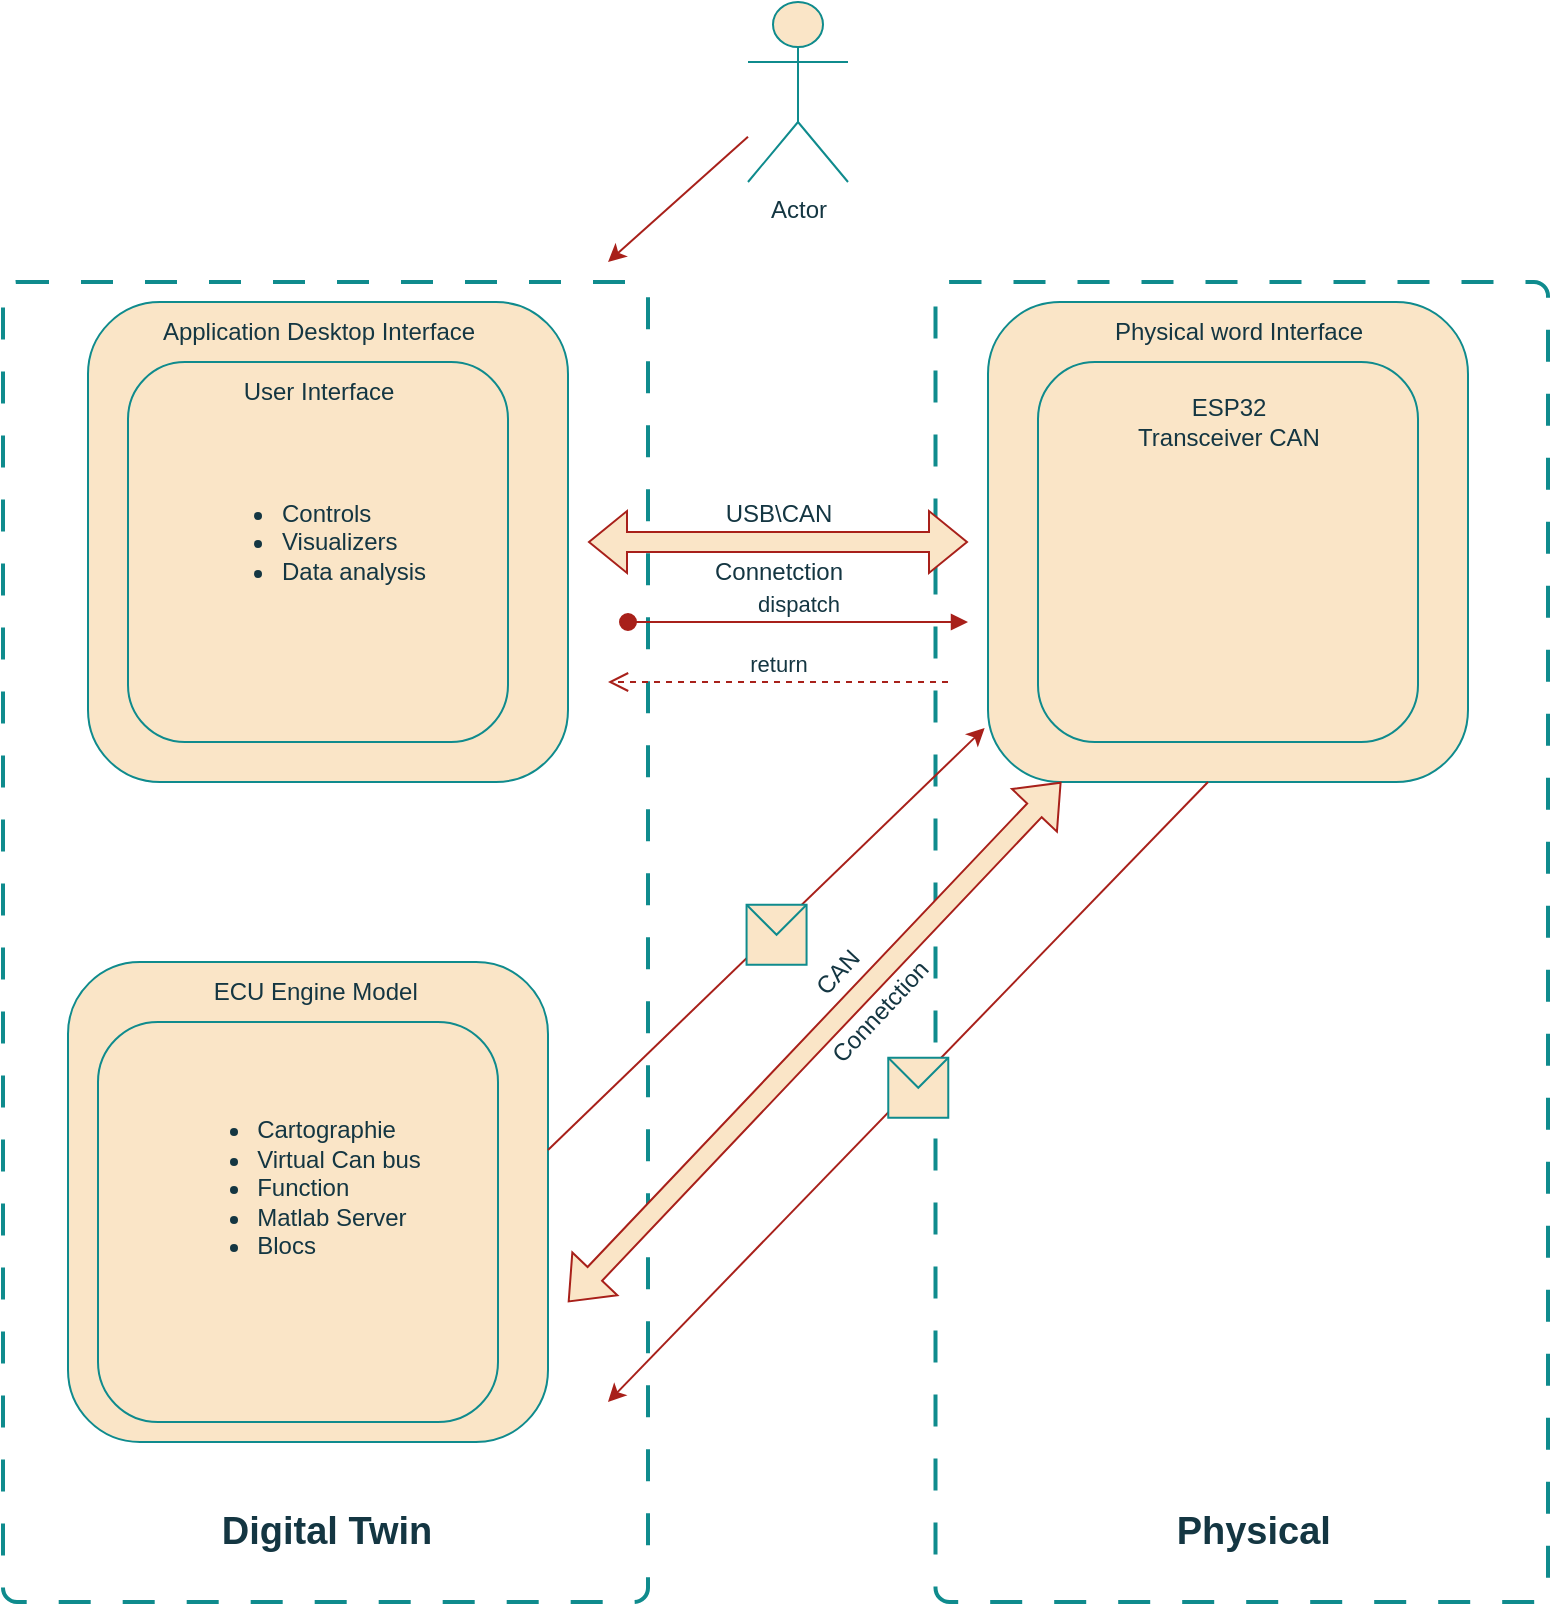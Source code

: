 <mxfile version="26.2.13">
  <diagram name="Page-1" id="5hn8GIaq7-KskKJtw2Yz">
    <mxGraphModel dx="1915" dy="714" grid="1" gridSize="10" guides="1" tooltips="1" connect="1" arrows="1" fold="1" page="1" pageScale="1" pageWidth="827" pageHeight="1169" math="0" shadow="0">
      <root>
        <mxCell id="0" />
        <mxCell id="1" parent="0" />
        <mxCell id="ULHeYHU-LRxy92R-aEvW-29" value="" style="rounded=1;whiteSpace=wrap;html=1;absoluteArcSize=1;arcSize=14;strokeWidth=2;strokeColor=#0F8B8D;fontColor=#143642;fillColor=light-dark(#FFFFFF,#36240A);dashed=1;dashPattern=8 8;" vertex="1" parent="1">
          <mxGeometry x="473.75" y="150" width="306.25" height="660" as="geometry" />
        </mxCell>
        <mxCell id="ULHeYHU-LRxy92R-aEvW-28" value="" style="rounded=1;whiteSpace=wrap;html=1;absoluteArcSize=1;arcSize=14;strokeWidth=2;strokeColor=#0F8B8D;fontColor=#143642;fillColor=light-dark(#FFFFFF,#36240A);dashed=1;dashPattern=8 8;" vertex="1" parent="1">
          <mxGeometry x="7.5" y="150" width="322.5" height="660" as="geometry" />
        </mxCell>
        <mxCell id="ULHeYHU-LRxy92R-aEvW-15" value="" style="whiteSpace=wrap;html=1;aspect=fixed;rounded=1;labelBackgroundColor=none;fillColor=#FAE5C7;strokeColor=#0F8B8D;fontColor=#143642;" vertex="1" parent="1">
          <mxGeometry x="40" y="490" width="240" height="240" as="geometry" />
        </mxCell>
        <mxCell id="ULHeYHU-LRxy92R-aEvW-1" value="" style="whiteSpace=wrap;html=1;aspect=fixed;rounded=1;labelBackgroundColor=none;fillColor=#FAE5C7;strokeColor=#0F8B8D;fontColor=#143642;" vertex="1" parent="1">
          <mxGeometry x="50" y="160" width="240" height="240" as="geometry" />
        </mxCell>
        <mxCell id="ULHeYHU-LRxy92R-aEvW-2" value="Actor" style="shape=umlActor;verticalLabelPosition=bottom;verticalAlign=top;html=1;outlineConnect=0;rounded=1;labelBackgroundColor=none;fillColor=#FAE5C7;strokeColor=#0F8B8D;fontColor=#143642;" vertex="1" parent="1">
          <mxGeometry x="380" y="10" width="50" height="90" as="geometry" />
        </mxCell>
        <mxCell id="ULHeYHU-LRxy92R-aEvW-3" value="" style="whiteSpace=wrap;html=1;aspect=fixed;fillColor=#FAE5C7;rounded=1;labelBackgroundColor=none;strokeColor=#0F8B8D;fontColor=#143642;" vertex="1" parent="1">
          <mxGeometry x="70" y="190" width="190" height="190" as="geometry" />
        </mxCell>
        <mxCell id="ULHeYHU-LRxy92R-aEvW-5" value="Application Desktop Interface" style="text;html=1;align=center;verticalAlign=middle;resizable=0;points=[];autosize=1;strokeColor=none;fillColor=none;rounded=1;labelBackgroundColor=none;fontColor=#143642;" vertex="1" parent="1">
          <mxGeometry x="75" y="160" width="180" height="30" as="geometry" />
        </mxCell>
        <mxCell id="ULHeYHU-LRxy92R-aEvW-6" value="User Interface" style="text;html=1;align=center;verticalAlign=middle;resizable=0;points=[];autosize=1;strokeColor=none;fillColor=none;rounded=1;labelBackgroundColor=none;fontColor=#143642;" vertex="1" parent="1">
          <mxGeometry x="115" y="190" width="100" height="30" as="geometry" />
        </mxCell>
        <mxCell id="ULHeYHU-LRxy92R-aEvW-7" value="&lt;ul&gt;&lt;li&gt;Controls&amp;nbsp;&lt;/li&gt;&lt;li&gt;Visualizers&lt;/li&gt;&lt;li&gt;Data analysis&lt;/li&gt;&lt;/ul&gt;" style="text;html=1;align=left;verticalAlign=middle;resizable=0;points=[];autosize=1;strokeColor=none;fillColor=none;rounded=1;labelBackgroundColor=none;fontColor=#143642;" vertex="1" parent="1">
          <mxGeometry x="105" y="240" width="140" height="80" as="geometry" />
        </mxCell>
        <mxCell id="ULHeYHU-LRxy92R-aEvW-8" value="" style="whiteSpace=wrap;html=1;aspect=fixed;rounded=1;labelBackgroundColor=none;fillColor=#FAE5C7;strokeColor=#0F8B8D;fontColor=#143642;" vertex="1" parent="1">
          <mxGeometry x="500" y="160" width="240" height="240" as="geometry" />
        </mxCell>
        <mxCell id="ULHeYHU-LRxy92R-aEvW-9" value="" style="whiteSpace=wrap;html=1;aspect=fixed;fillColor=#FAE5C7;rounded=1;labelBackgroundColor=none;strokeColor=#0F8B8D;fontColor=#143642;" vertex="1" parent="1">
          <mxGeometry x="525" y="190" width="190" height="190" as="geometry" />
        </mxCell>
        <mxCell id="ULHeYHU-LRxy92R-aEvW-10" value="Physical word Interface" style="text;html=1;align=center;verticalAlign=middle;resizable=0;points=[];autosize=1;strokeColor=none;fillColor=none;rounded=1;labelBackgroundColor=none;fontColor=#143642;" vertex="1" parent="1">
          <mxGeometry x="550" y="160" width="150" height="30" as="geometry" />
        </mxCell>
        <mxCell id="ULHeYHU-LRxy92R-aEvW-11" value="ESP32&lt;div&gt;Transceiver CAN&lt;/div&gt;" style="text;html=1;align=center;verticalAlign=middle;resizable=0;points=[];autosize=1;strokeColor=none;fillColor=none;rounded=1;labelBackgroundColor=none;fontColor=#143642;" vertex="1" parent="1">
          <mxGeometry x="565" y="200" width="110" height="40" as="geometry" />
        </mxCell>
        <mxCell id="ULHeYHU-LRxy92R-aEvW-12" value="" style="whiteSpace=wrap;html=1;aspect=fixed;fillColor=#FAE5C7;rounded=1;labelBackgroundColor=none;strokeColor=#0F8B8D;fontColor=#143642;" vertex="1" parent="1">
          <mxGeometry x="55" y="520" width="200" height="200" as="geometry" />
        </mxCell>
        <mxCell id="ULHeYHU-LRxy92R-aEvW-13" value="ECU Engine Model&amp;nbsp;" style="text;html=1;align=center;verticalAlign=middle;resizable=0;points=[];autosize=1;strokeColor=none;fillColor=none;rounded=1;labelBackgroundColor=none;fontColor=#143642;" vertex="1" parent="1">
          <mxGeometry x="100" y="490" width="130" height="30" as="geometry" />
        </mxCell>
        <mxCell id="ULHeYHU-LRxy92R-aEvW-16" value="&lt;ul&gt;&lt;li style=&quot;text-align: left;&quot;&gt;Cartographie&amp;nbsp;&lt;/li&gt;&lt;li style=&quot;text-align: left;&quot;&gt;Virtual Can bus&lt;/li&gt;&lt;li style=&quot;text-align: left;&quot;&gt;Function&lt;/li&gt;&lt;li style=&quot;text-align: left;&quot;&gt;Matlab Server&lt;/li&gt;&lt;li style=&quot;text-align: left;&quot;&gt;Blocs&lt;/li&gt;&lt;/ul&gt;&lt;div&gt;&lt;br&gt;&lt;/div&gt;" style="text;html=1;align=center;verticalAlign=middle;resizable=0;points=[];autosize=1;strokeColor=none;fillColor=none;rounded=1;labelBackgroundColor=none;fontColor=#143642;" vertex="1" parent="1">
          <mxGeometry x="80" y="550" width="150" height="120" as="geometry" />
        </mxCell>
        <mxCell id="ULHeYHU-LRxy92R-aEvW-17" value="" style="shape=flexArrow;endArrow=classic;startArrow=classic;html=1;rounded=0;strokeColor=#A8201A;fontColor=#143642;fillColor=#FAE5C7;entryX=0.111;entryY=1.012;entryDx=0;entryDy=0;entryPerimeter=0;exitX=1;exitY=0.679;exitDx=0;exitDy=0;exitPerimeter=0;" edge="1" parent="1">
          <mxGeometry width="100" height="100" relative="1" as="geometry">
            <mxPoint x="290" y="660.08" as="sourcePoint" />
            <mxPoint x="536.64" y="400.0" as="targetPoint" />
          </mxGeometry>
        </mxCell>
        <mxCell id="ULHeYHU-LRxy92R-aEvW-18" value="" style="shape=flexArrow;endArrow=classic;startArrow=classic;html=1;rounded=0;strokeColor=#A8201A;fontColor=#143642;fillColor=#FAE5C7;" edge="1" parent="1">
          <mxGeometry width="100" height="100" relative="1" as="geometry">
            <mxPoint x="300" y="280" as="sourcePoint" />
            <mxPoint x="490" y="280" as="targetPoint" />
          </mxGeometry>
        </mxCell>
        <mxCell id="ULHeYHU-LRxy92R-aEvW-19" value="USB\CAN&lt;div&gt;&lt;br&gt;&lt;/div&gt;&lt;div&gt;Connetction&lt;/div&gt;" style="text;html=1;align=center;verticalAlign=middle;resizable=0;points=[];autosize=1;strokeColor=none;fillColor=none;rounded=1;labelBackgroundColor=none;fontColor=#143642;" vertex="1" parent="1">
          <mxGeometry x="350" y="250" width="90" height="60" as="geometry" />
        </mxCell>
        <mxCell id="ULHeYHU-LRxy92R-aEvW-20" value="CAN&lt;div&gt;&lt;br&gt;&lt;/div&gt;&lt;div&gt;Connetction&lt;/div&gt;" style="text;html=1;align=center;verticalAlign=middle;resizable=0;points=[];autosize=1;strokeColor=none;fillColor=none;rounded=1;labelBackgroundColor=none;fontColor=#143642;rotation=313;" vertex="1" parent="1">
          <mxGeometry x="390" y="475" width="90" height="60" as="geometry" />
        </mxCell>
        <mxCell id="ULHeYHU-LRxy92R-aEvW-22" value="" style="endArrow=classic;html=1;rounded=0;strokeColor=#A8201A;fontColor=#143642;fillColor=#FAE5C7;" edge="1" parent="1">
          <mxGeometry relative="1" as="geometry">
            <mxPoint x="610" y="400" as="sourcePoint" />
            <mxPoint x="310" y="710" as="targetPoint" />
          </mxGeometry>
        </mxCell>
        <mxCell id="ULHeYHU-LRxy92R-aEvW-23" value="" style="shape=message;html=1;outlineConnect=0;strokeColor=#0F8B8D;fontColor=#143642;fillColor=#FAE5C7;" vertex="1" parent="ULHeYHU-LRxy92R-aEvW-22">
          <mxGeometry width="30" height="30" relative="1" as="geometry">
            <mxPoint x="-10" y="-17" as="offset" />
          </mxGeometry>
        </mxCell>
        <mxCell id="ULHeYHU-LRxy92R-aEvW-24" value="dispatch" style="html=1;verticalAlign=bottom;startArrow=oval;startFill=1;endArrow=block;startSize=8;curved=0;rounded=0;strokeColor=#A8201A;fontColor=#143642;fillColor=#FAE5C7;" edge="1" parent="1">
          <mxGeometry width="60" relative="1" as="geometry">
            <mxPoint x="320" y="320" as="sourcePoint" />
            <mxPoint x="490" y="320" as="targetPoint" />
          </mxGeometry>
        </mxCell>
        <mxCell id="ULHeYHU-LRxy92R-aEvW-25" value="return" style="html=1;verticalAlign=bottom;endArrow=open;dashed=1;endSize=8;curved=0;rounded=0;strokeColor=#A8201A;fontColor=#143642;fillColor=#FAE5C7;" edge="1" parent="1">
          <mxGeometry relative="1" as="geometry">
            <mxPoint x="480" y="350" as="sourcePoint" />
            <mxPoint x="310" y="350" as="targetPoint" />
          </mxGeometry>
        </mxCell>
        <mxCell id="ULHeYHU-LRxy92R-aEvW-26" value="" style="endArrow=classic;html=1;rounded=0;strokeColor=#A8201A;fontColor=#143642;fillColor=#FAE5C7;exitX=1.007;exitY=0.446;exitDx=0;exitDy=0;exitPerimeter=0;" edge="1" parent="1">
          <mxGeometry relative="1" as="geometry">
            <mxPoint x="280.0" y="584.04" as="sourcePoint" />
            <mxPoint x="498.32" y="372.999" as="targetPoint" />
          </mxGeometry>
        </mxCell>
        <mxCell id="ULHeYHU-LRxy92R-aEvW-27" value="" style="shape=message;html=1;outlineConnect=0;strokeColor=#0F8B8D;fontColor=#143642;fillColor=#FAE5C7;" vertex="1" parent="ULHeYHU-LRxy92R-aEvW-26">
          <mxGeometry width="30" height="30" relative="1" as="geometry">
            <mxPoint x="-10" y="-17" as="offset" />
          </mxGeometry>
        </mxCell>
        <mxCell id="ULHeYHU-LRxy92R-aEvW-31" value="&lt;font style=&quot;font-size: 19px;&quot;&gt;&lt;b&gt;Physical&amp;nbsp;&lt;/b&gt;&lt;/font&gt;" style="text;html=1;align=center;verticalAlign=middle;resizable=0;points=[];autosize=1;strokeColor=none;fillColor=none;rounded=1;labelBackgroundColor=none;fontColor=#143642;" vertex="1" parent="1">
          <mxGeometry x="580" y="755" width="110" height="40" as="geometry" />
        </mxCell>
        <mxCell id="ULHeYHU-LRxy92R-aEvW-32" value="&lt;font style=&quot;font-size: 19px;&quot;&gt;&lt;b&gt;Digital Twin&lt;/b&gt;&lt;/font&gt;" style="text;html=1;align=center;verticalAlign=middle;resizable=0;points=[];autosize=1;strokeColor=none;fillColor=none;rounded=1;labelBackgroundColor=none;fontColor=#143642;" vertex="1" parent="1">
          <mxGeometry x="103.75" y="755" width="130" height="40" as="geometry" />
        </mxCell>
        <mxCell id="ULHeYHU-LRxy92R-aEvW-33" value="" style="endArrow=classic;html=1;rounded=0;strokeColor=#A8201A;fontColor=#143642;fillColor=#FAE5C7;" edge="1" parent="1" source="ULHeYHU-LRxy92R-aEvW-2">
          <mxGeometry width="50" height="50" relative="1" as="geometry">
            <mxPoint x="370" y="110" as="sourcePoint" />
            <mxPoint x="310" y="140" as="targetPoint" />
          </mxGeometry>
        </mxCell>
      </root>
    </mxGraphModel>
  </diagram>
</mxfile>
